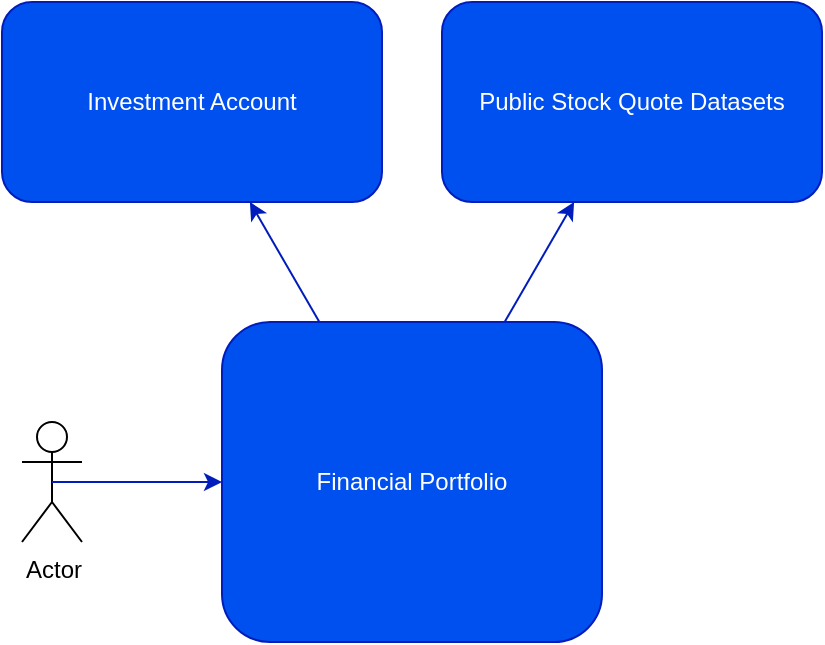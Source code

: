 <mxfile version="14.4.3" type="device" pages="2"><diagram id="HK-LxWt1aixJpdT8ifJh" name="C1"><mxGraphModel dx="1042" dy="785" grid="1" gridSize="10" guides="1" tooltips="1" connect="1" arrows="1" fold="1" page="1" pageScale="1" pageWidth="850" pageHeight="1100" math="0" shadow="0"><root><mxCell id="0"/><mxCell id="1" parent="0"/><mxCell id="w35-hJhxtYhUjT3Iub2Q-1" value="Financial Portfolio" style="rounded=1;whiteSpace=wrap;html=1;fillColor=#0050ef;strokeColor=#001DBC;fontColor=#ffffff;" parent="1" vertex="1"><mxGeometry x="300" y="350" width="190" height="160" as="geometry"/></mxCell><mxCell id="w35-hJhxtYhUjT3Iub2Q-3" value="Investment Account" style="rounded=1;whiteSpace=wrap;html=1;fillColor=#0050ef;strokeColor=#001DBC;fontColor=#ffffff;" parent="1" vertex="1"><mxGeometry x="190" y="190" width="190" height="100" as="geometry"/></mxCell><mxCell id="w35-hJhxtYhUjT3Iub2Q-5" value="Public Stock Quote Datasets" style="rounded=1;whiteSpace=wrap;html=1;fillColor=#0050ef;strokeColor=#001DBC;fontColor=#ffffff;" parent="1" vertex="1"><mxGeometry x="410" y="190" width="190" height="100" as="geometry"/></mxCell><mxCell id="w35-hJhxtYhUjT3Iub2Q-12" value="" style="endArrow=classic;html=1;fillColor=#0050ef;strokeColor=#001DBC;" parent="1" source="w35-hJhxtYhUjT3Iub2Q-1" target="w35-hJhxtYhUjT3Iub2Q-3" edge="1"><mxGeometry width="50" height="50" relative="1" as="geometry"><mxPoint x="295" y="220" as="sourcePoint"/><mxPoint x="317.353" y="310" as="targetPoint"/></mxGeometry></mxCell><mxCell id="w35-hJhxtYhUjT3Iub2Q-13" value="" style="endArrow=classic;html=1;fillColor=#0050ef;strokeColor=#001DBC;" parent="1" source="w35-hJhxtYhUjT3Iub2Q-1" target="w35-hJhxtYhUjT3Iub2Q-5" edge="1"><mxGeometry width="50" height="50" relative="1" as="geometry"><mxPoint x="353.235" y="360" as="sourcePoint"/><mxPoint x="472.647" y="310" as="targetPoint"/></mxGeometry></mxCell><mxCell id="5INlfAuOv6Lce-ghjgXV-2" value="Actor" style="shape=umlActor;verticalLabelPosition=bottom;verticalAlign=top;html=1;outlineConnect=0;labelBackgroundColor=#ffffff;fillColor=none;align=left;" parent="1" vertex="1"><mxGeometry x="200" y="400" width="30" height="60" as="geometry"/></mxCell><mxCell id="5INlfAuOv6Lce-ghjgXV-3" value="" style="endArrow=classic;html=1;fillColor=#0050ef;strokeColor=#001DBC;exitX=0.5;exitY=0.5;exitDx=0;exitDy=0;exitPerimeter=0;" parent="1" source="5INlfAuOv6Lce-ghjgXV-2" target="w35-hJhxtYhUjT3Iub2Q-1" edge="1"><mxGeometry width="50" height="50" relative="1" as="geometry"><mxPoint x="353.235" y="360" as="sourcePoint"/><mxPoint x="327.353" y="320" as="targetPoint"/></mxGeometry></mxCell></root></mxGraphModel></diagram><diagram id="ReQmdmDu6MVl7LueuC65" name="C2"><mxGraphModel dx="1892" dy="785" grid="1" gridSize="10" guides="1" tooltips="1" connect="1" arrows="1" fold="1" page="1" pageScale="1" pageWidth="850" pageHeight="1100" math="0" shadow="0"><root><mxCell id="VBqE1OhOBWI49v4G8Os3-0"/><mxCell id="VBqE1OhOBWI49v4G8Os3-1" parent="VBqE1OhOBWI49v4G8Os3-0"/><mxCell id="VBqE1OhOBWI49v4G8Os3-2" value="Financial Portfolio" style="rounded=1;whiteSpace=wrap;html=1;dashed=1;fillColor=none;verticalAlign=top;align=left;labelBackgroundColor=#ffffff;labelBorderColor=#000000;spacingBottom=0;" parent="VBqE1OhOBWI49v4G8Os3-1" vertex="1"><mxGeometry x="-50" y="60" width="920" height="980" as="geometry"/></mxCell><mxCell id="lNRnC1hDLbAvELyIAYU--23" style="edgeStyle=orthogonalEdgeStyle;rounded=0;orthogonalLoop=1;jettySize=auto;html=1;" parent="VBqE1OhOBWI49v4G8Os3-1" source="HC6YfgQdqbAKzrG-AzIT-0" target="HC6YfgQdqbAKzrG-AzIT-2" edge="1"><mxGeometry relative="1" as="geometry"><Array as="points"><mxPoint x="295" y="150"/><mxPoint x="113" y="150"/></Array></mxGeometry></mxCell><mxCell id="HC6YfgQdqbAKzrG-AzIT-0" value="Investment Account Activity Connector" style="rounded=1;whiteSpace=wrap;html=1;fillColor=#0050ef;strokeColor=#001DBC;fontColor=#ffffff;" parent="VBqE1OhOBWI49v4G8Os3-1" vertex="1"><mxGeometry x="200" y="100" width="190" height="100" as="geometry"/></mxCell><mxCell id="lNRnC1hDLbAvELyIAYU--22" style="edgeStyle=orthogonalEdgeStyle;rounded=0;orthogonalLoop=1;jettySize=auto;html=1;" parent="VBqE1OhOBWI49v4G8Os3-1" source="HC6YfgQdqbAKzrG-AzIT-1" target="HC6YfgQdqbAKzrG-AzIT-3" edge="1"><mxGeometry relative="1" as="geometry"/></mxCell><mxCell id="HC6YfgQdqbAKzrG-AzIT-1" value="Asset Value History Connector" style="rounded=1;whiteSpace=wrap;html=1;fillColor=#0050ef;strokeColor=#001DBC;fontColor=#ffffff;" parent="VBqE1OhOBWI49v4G8Os3-1" vertex="1"><mxGeometry x="420" y="100" width="190" height="100" as="geometry"/></mxCell><mxCell id="lNRnC1hDLbAvELyIAYU--12" style="edgeStyle=orthogonalEdgeStyle;rounded=0;orthogonalLoop=1;jettySize=auto;html=1;" parent="VBqE1OhOBWI49v4G8Os3-1" source="HC6YfgQdqbAKzrG-AzIT-2" target="lNRnC1hDLbAvELyIAYU--11" edge="1"><mxGeometry relative="1" as="geometry"><Array as="points"><mxPoint x="140" y="280"/><mxPoint x="140" y="490"/><mxPoint x="307" y="490"/></Array></mxGeometry></mxCell><mxCell id="HC6YfgQdqbAKzrG-AzIT-2" value="Activity Transformer" style="rounded=1;whiteSpace=wrap;html=1;fillColor=#0050ef;strokeColor=#001DBC;fontColor=#ffffff;" parent="VBqE1OhOBWI49v4G8Os3-1" vertex="1"><mxGeometry x="17.5" y="250" width="190" height="100" as="geometry"/></mxCell><mxCell id="lNRnC1hDLbAvELyIAYU--14" style="edgeStyle=orthogonalEdgeStyle;rounded=0;orthogonalLoop=1;jettySize=auto;html=1;" parent="VBqE1OhOBWI49v4G8Os3-1" source="HC6YfgQdqbAKzrG-AzIT-3" target="lNRnC1hDLbAvELyIAYU--13" edge="1"><mxGeometry relative="1" as="geometry"><mxPoint x="610" y="303.059" as="sourcePoint"/><Array as="points"><mxPoint x="725" y="450"/><mxPoint x="440" y="450"/><mxPoint x="440" y="693"/></Array></mxGeometry></mxCell><mxCell id="HC6YfgQdqbAKzrG-AzIT-3" value="Asset Value Transformer" style="rounded=1;whiteSpace=wrap;html=1;fillColor=#0050ef;strokeColor=#001DBC;fontColor=#ffffff;" parent="VBqE1OhOBWI49v4G8Os3-1" vertex="1"><mxGeometry x="630" y="250" width="190" height="100" as="geometry"/></mxCell><mxCell id="lNRnC1hDLbAvELyIAYU--19" style="edgeStyle=orthogonalEdgeStyle;rounded=0;orthogonalLoop=1;jettySize=auto;html=1;" parent="VBqE1OhOBWI49v4G8Os3-1" source="lNRnC1hDLbAvELyIAYU--0" target="HC6YfgQdqbAKzrG-AzIT-0" edge="1"><mxGeometry relative="1" as="geometry"/></mxCell><mxCell id="lNRnC1hDLbAvELyIAYU--20" style="edgeStyle=orthogonalEdgeStyle;rounded=0;orthogonalLoop=1;jettySize=auto;html=1;" parent="VBqE1OhOBWI49v4G8Os3-1" source="lNRnC1hDLbAvELyIAYU--0" target="HC6YfgQdqbAKzrG-AzIT-1" edge="1"><mxGeometry relative="1" as="geometry"/></mxCell><mxCell id="lNRnC1hDLbAvELyIAYU--0" value="Scheduler" style="rounded=1;whiteSpace=wrap;html=1;fillColor=#0050ef;strokeColor=#001DBC;fontColor=#ffffff;" parent="VBqE1OhOBWI49v4G8Os3-1" vertex="1"><mxGeometry x="270" y="330" width="270" height="100" as="geometry"/></mxCell><mxCell id="lNRnC1hDLbAvELyIAYU--5" style="edgeStyle=orthogonalEdgeStyle;rounded=0;orthogonalLoop=1;jettySize=auto;html=1;exitX=0.5;exitY=0.5;exitDx=0;exitDy=0;exitPerimeter=0;" parent="VBqE1OhOBWI49v4G8Os3-1" source="lNRnC1hDLbAvELyIAYU--3" target="lNRnC1hDLbAvELyIAYU--4" edge="1"><mxGeometry relative="1" as="geometry"/></mxCell><mxCell id="lNRnC1hDLbAvELyIAYU--3" value="Actor" style="shape=umlActor;verticalLabelPosition=bottom;verticalAlign=top;html=1;outlineConnect=0;labelBackgroundColor=#ffffff;fillColor=none;align=left;" parent="VBqE1OhOBWI49v4G8Os3-1" vertex="1"><mxGeometry x="-130" y="583" width="30" height="60" as="geometry"/></mxCell><mxCell id="lNRnC1hDLbAvELyIAYU--15" style="edgeStyle=orthogonalEdgeStyle;rounded=0;orthogonalLoop=1;jettySize=auto;html=1;" parent="VBqE1OhOBWI49v4G8Os3-1" source="lNRnC1hDLbAvELyIAYU--4" target="lNRnC1hDLbAvELyIAYU--11" edge="1"><mxGeometry relative="1" as="geometry"/></mxCell><mxCell id="lNRnC1hDLbAvELyIAYU--16" style="edgeStyle=orthogonalEdgeStyle;rounded=0;orthogonalLoop=1;jettySize=auto;html=1;" parent="VBqE1OhOBWI49v4G8Os3-1" source="lNRnC1hDLbAvELyIAYU--4" target="lNRnC1hDLbAvELyIAYU--13" edge="1"><mxGeometry relative="1" as="geometry"><Array as="points"><mxPoint x="210" y="620"/><mxPoint x="210" y="673"/></Array></mxGeometry></mxCell><mxCell id="lNRnC1hDLbAvELyIAYU--28" style="edgeStyle=orthogonalEdgeStyle;rounded=0;orthogonalLoop=1;jettySize=auto;html=1;" parent="VBqE1OhOBWI49v4G8Os3-1" source="lNRnC1hDLbAvELyIAYU--4" target="lNRnC1hDLbAvELyIAYU--27" edge="1"><mxGeometry relative="1" as="geometry"><Array as="points"><mxPoint x="190" y="640"/><mxPoint x="190" y="800"/></Array></mxGeometry></mxCell><mxCell id="lNRnC1hDLbAvELyIAYU--4" value="Web App" style="rounded=1;whiteSpace=wrap;html=1;fillColor=#0050ef;strokeColor=#001DBC;fontColor=#ffffff;" parent="VBqE1OhOBWI49v4G8Os3-1" vertex="1"><mxGeometry x="10" y="563" width="165" height="100" as="geometry"/></mxCell><mxCell id="lNRnC1hDLbAvELyIAYU--9" value="Configuration" style="rounded=1;whiteSpace=wrap;html=1;fillColor=#0050ef;strokeColor=#001DBC;fontColor=#ffffff;" parent="VBqE1OhOBWI49v4G8Os3-1" vertex="1"><mxGeometry y="890" width="165" height="100" as="geometry"/></mxCell><mxCell id="lNRnC1hDLbAvELyIAYU--25" style="edgeStyle=orthogonalEdgeStyle;rounded=0;orthogonalLoop=1;jettySize=auto;html=1;" parent="VBqE1OhOBWI49v4G8Os3-1" source="lNRnC1hDLbAvELyIAYU--11" target="lNRnC1hDLbAvELyIAYU--32" edge="1"><mxGeometry relative="1" as="geometry"><Array as="points"><mxPoint x="460" y="560"/><mxPoint x="460" y="533"/></Array></mxGeometry></mxCell><mxCell id="lNRnC1hDLbAvELyIAYU--11" value="Account Command Service" style="rounded=1;whiteSpace=wrap;html=1;fillColor=#0050ef;strokeColor=#001DBC;fontColor=#ffffff;" parent="VBqE1OhOBWI49v4G8Os3-1" vertex="1"><mxGeometry x="240" y="510" width="165" height="100" as="geometry"/></mxCell><mxCell id="lNRnC1hDLbAvELyIAYU--26" style="edgeStyle=orthogonalEdgeStyle;rounded=0;orthogonalLoop=1;jettySize=auto;html=1;" parent="VBqE1OhOBWI49v4G8Os3-1" source="lNRnC1hDLbAvELyIAYU--13" target="lNRnC1hDLbAvELyIAYU--32" edge="1"><mxGeometry relative="1" as="geometry"><Array as="points"><mxPoint x="468" y="730"/><mxPoint x="468" y="550"/></Array></mxGeometry></mxCell><mxCell id="lNRnC1hDLbAvELyIAYU--13" value="Asset Command Service" style="rounded=1;whiteSpace=wrap;html=1;fillColor=#0050ef;strokeColor=#001DBC;fontColor=#ffffff;" parent="VBqE1OhOBWI49v4G8Os3-1" vertex="1"><mxGeometry x="240" y="630" width="165" height="100" as="geometry"/></mxCell><mxCell id="lNRnC1hDLbAvELyIAYU--30" style="edgeStyle=orthogonalEdgeStyle;rounded=0;orthogonalLoop=1;jettySize=auto;html=1;" parent="VBqE1OhOBWI49v4G8Os3-1" source="lNRnC1hDLbAvELyIAYU--24" target="lNRnC1hDLbAvELyIAYU--29" edge="1"><mxGeometry relative="1" as="geometry"/></mxCell><mxCell id="lNRnC1hDLbAvELyIAYU--24" value="Event Stream" style="rounded=1;whiteSpace=wrap;html=1;fillColor=#0050ef;strokeColor=#001DBC;fontColor=#ffffff;" parent="VBqE1OhOBWI49v4G8Os3-1" vertex="1"><mxGeometry x="530" y="610" width="165" height="100" as="geometry"/></mxCell><mxCell id="lNRnC1hDLbAvELyIAYU--37" style="edgeStyle=orthogonalEdgeStyle;rounded=0;orthogonalLoop=1;jettySize=auto;html=1;" parent="VBqE1OhOBWI49v4G8Os3-1" source="lNRnC1hDLbAvELyIAYU--27" target="lNRnC1hDLbAvELyIAYU--33" edge="1"><mxGeometry relative="1" as="geometry"><Array as="points"><mxPoint x="440" y="820"/><mxPoint x="440" y="940"/></Array></mxGeometry></mxCell><mxCell id="lNRnC1hDLbAvELyIAYU--27" value="Portfolio Query Service" style="rounded=1;whiteSpace=wrap;html=1;fillColor=#0050ef;strokeColor=#001DBC;fontColor=#ffffff;" parent="VBqE1OhOBWI49v4G8Os3-1" vertex="1"><mxGeometry x="240" y="750" width="165" height="100" as="geometry"/></mxCell><mxCell id="lNRnC1hDLbAvELyIAYU--36" style="edgeStyle=orthogonalEdgeStyle;rounded=0;orthogonalLoop=1;jettySize=auto;html=1;exitX=0.5;exitY=1;exitDx=0;exitDy=0;" parent="VBqE1OhOBWI49v4G8Os3-1" source="lNRnC1hDLbAvELyIAYU--29" target="lNRnC1hDLbAvELyIAYU--33" edge="1"><mxGeometry relative="1" as="geometry"/></mxCell><mxCell id="lNRnC1hDLbAvELyIAYU--29" value="Portfolio Projector" style="rounded=1;whiteSpace=wrap;html=1;fillColor=#0050ef;strokeColor=#001DBC;fontColor=#ffffff;" parent="VBqE1OhOBWI49v4G8Os3-1" vertex="1"><mxGeometry x="530" y="740" width="165" height="100" as="geometry"/></mxCell><mxCell id="lNRnC1hDLbAvELyIAYU--31" value="Secrets Vault" style="rounded=1;whiteSpace=wrap;html=1;fillColor=#0050ef;strokeColor=#001DBC;fontColor=#ffffff;" parent="VBqE1OhOBWI49v4G8Os3-1" vertex="1"><mxGeometry x="180" y="890" width="165" height="100" as="geometry"/></mxCell><mxCell id="uxRn2bnzfPWjVBpcEgF5-0" style="edgeStyle=orthogonalEdgeStyle;rounded=0;orthogonalLoop=1;jettySize=auto;html=1;" parent="VBqE1OhOBWI49v4G8Os3-1" source="lNRnC1hDLbAvELyIAYU--32" target="lNRnC1hDLbAvELyIAYU--24" edge="1"><mxGeometry relative="1" as="geometry"/></mxCell><mxCell id="lNRnC1hDLbAvELyIAYU--32" value="Event Store" style="rounded=1;whiteSpace=wrap;html=1;fillColor=#0050ef;strokeColor=#001DBC;fontColor=#ffffff;" parent="VBqE1OhOBWI49v4G8Os3-1" vertex="1"><mxGeometry x="530" y="483" width="165" height="100" as="geometry"/></mxCell><mxCell id="lNRnC1hDLbAvELyIAYU--33" value="Read Store" style="rounded=1;whiteSpace=wrap;html=1;fillColor=#0050ef;strokeColor=#001DBC;fontColor=#ffffff;" parent="VBqE1OhOBWI49v4G8Os3-1" vertex="1"><mxGeometry x="530" y="870" width="165" height="100" as="geometry"/></mxCell></root></mxGraphModel></diagram></mxfile>